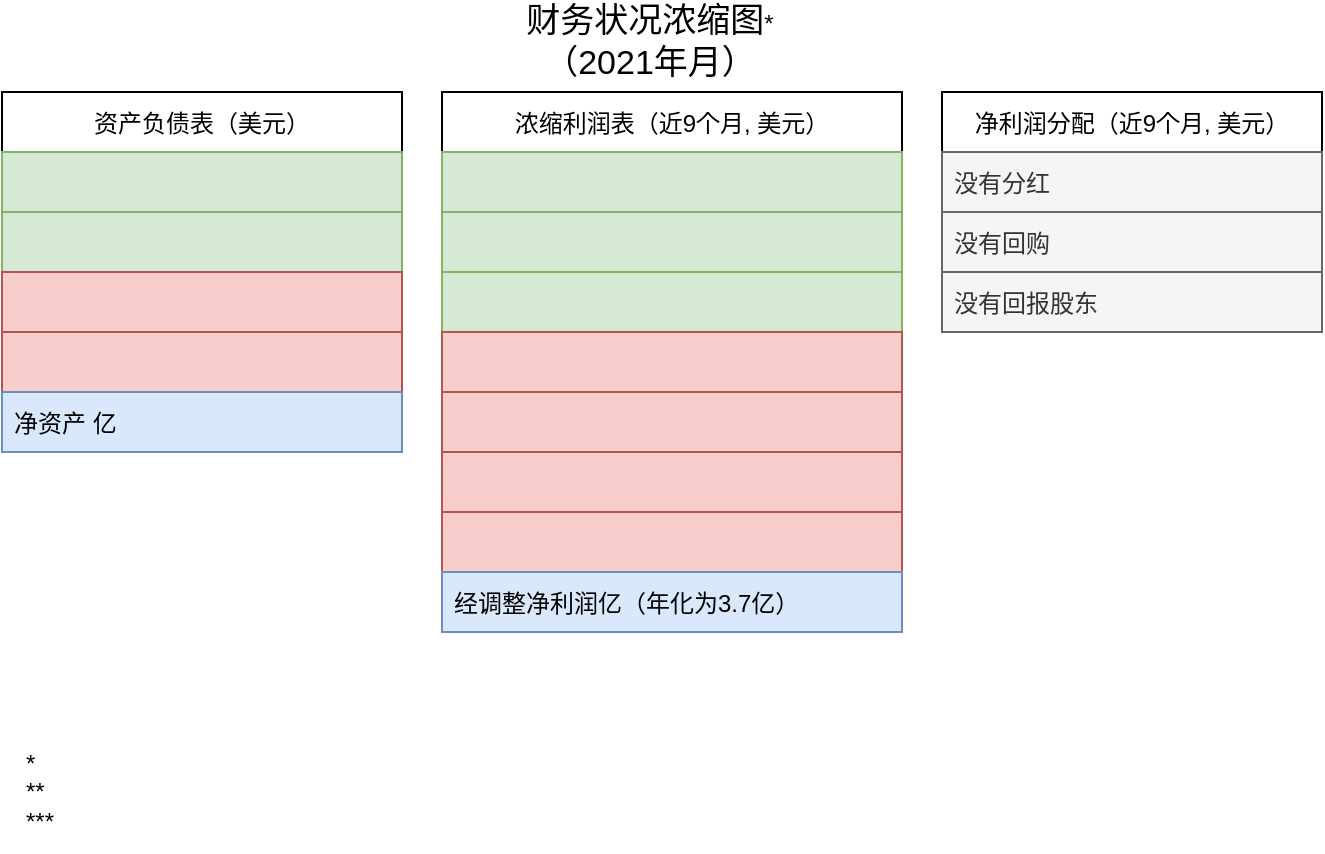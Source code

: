 <mxfile version="16.1.0" type="github">
  <diagram id="UfmZcZUgszk8OOR1oBgz" name="Page-1">
    <mxGraphModel dx="1426" dy="842" grid="1" gridSize="10" guides="1" tooltips="1" connect="1" arrows="1" fold="1" page="1" pageScale="1" pageWidth="827" pageHeight="1169" math="0" shadow="0">
      <root>
        <mxCell id="0" />
        <mxCell id="1" parent="0" />
        <mxCell id="yg2f-OdLsY0NM2jIDbTP-1" value="资产负债表（美元）" style="swimlane;fontStyle=0;childLayout=stackLayout;horizontal=1;startSize=30;horizontalStack=0;resizeParent=1;resizeParentMax=0;resizeLast=0;collapsible=1;marginBottom=0;" parent="1" vertex="1">
          <mxGeometry x="50" y="350" width="200" height="180" as="geometry">
            <mxRectangle x="100" y="350" width="140" height="30" as="alternateBounds" />
          </mxGeometry>
        </mxCell>
        <mxCell id="yg2f-OdLsY0NM2jIDbTP-3" value="" style="text;strokeColor=#82b366;fillColor=#d5e8d4;align=left;verticalAlign=middle;spacingLeft=4;spacingRight=4;overflow=hidden;points=[[0,0.5],[1,0.5]];portConstraint=eastwest;rotatable=0;" parent="yg2f-OdLsY0NM2jIDbTP-1" vertex="1">
          <mxGeometry y="30" width="200" height="30" as="geometry" />
        </mxCell>
        <mxCell id="2Ga6e5PTmOSNsQAfKh1p-1" value="" style="text;strokeColor=#82b366;fillColor=#d5e8d4;align=left;verticalAlign=middle;spacingLeft=4;spacingRight=4;overflow=hidden;points=[[0,0.5],[1,0.5]];portConstraint=eastwest;rotatable=0;" parent="yg2f-OdLsY0NM2jIDbTP-1" vertex="1">
          <mxGeometry y="60" width="200" height="30" as="geometry" />
        </mxCell>
        <mxCell id="yg2f-OdLsY0NM2jIDbTP-9" value="" style="text;strokeColor=#b85450;fillColor=#f8cecc;align=left;verticalAlign=middle;spacingLeft=4;spacingRight=4;overflow=hidden;points=[[0,0.5],[1,0.5]];portConstraint=eastwest;rotatable=0;" parent="yg2f-OdLsY0NM2jIDbTP-1" vertex="1">
          <mxGeometry y="90" width="200" height="30" as="geometry" />
        </mxCell>
        <mxCell id="yg2f-OdLsY0NM2jIDbTP-10" value="" style="text;strokeColor=#b85450;fillColor=#f8cecc;align=left;verticalAlign=middle;spacingLeft=4;spacingRight=4;overflow=hidden;points=[[0,0.5],[1,0.5]];portConstraint=eastwest;rotatable=0;" parent="yg2f-OdLsY0NM2jIDbTP-1" vertex="1">
          <mxGeometry y="120" width="200" height="30" as="geometry" />
        </mxCell>
        <mxCell id="yg2f-OdLsY0NM2jIDbTP-29" value="净资产 亿" style="text;strokeColor=#6c8ebf;fillColor=#dae8fc;align=left;verticalAlign=middle;spacingLeft=4;spacingRight=4;overflow=hidden;points=[[0,0.5],[1,0.5]];portConstraint=eastwest;rotatable=0;" parent="yg2f-OdLsY0NM2jIDbTP-1" vertex="1">
          <mxGeometry y="150" width="200" height="30" as="geometry" />
        </mxCell>
        <mxCell id="yg2f-OdLsY0NM2jIDbTP-5" value="浓缩利润表（近9个月, 美元）" style="swimlane;fontStyle=0;childLayout=stackLayout;horizontal=1;startSize=30;horizontalStack=0;resizeParent=1;resizeParentMax=0;resizeLast=0;collapsible=1;marginBottom=0;" parent="1" vertex="1">
          <mxGeometry x="270" y="350" width="230" height="270" as="geometry" />
        </mxCell>
        <mxCell id="yg2f-OdLsY0NM2jIDbTP-6" value="" style="text;strokeColor=#82b366;fillColor=#d5e8d4;align=left;verticalAlign=middle;spacingLeft=4;spacingRight=4;overflow=hidden;points=[[0,0.5],[1,0.5]];portConstraint=eastwest;rotatable=0;" parent="yg2f-OdLsY0NM2jIDbTP-5" vertex="1">
          <mxGeometry y="30" width="230" height="30" as="geometry" />
        </mxCell>
        <mxCell id="yg2f-OdLsY0NM2jIDbTP-7" value="" style="text;strokeColor=#82b366;fillColor=#d5e8d4;align=left;verticalAlign=middle;spacingLeft=4;spacingRight=4;overflow=hidden;points=[[0,0.5],[1,0.5]];portConstraint=eastwest;rotatable=0;" parent="yg2f-OdLsY0NM2jIDbTP-5" vertex="1">
          <mxGeometry y="60" width="230" height="30" as="geometry" />
        </mxCell>
        <mxCell id="2Ga6e5PTmOSNsQAfKh1p-3" value="" style="text;strokeColor=#82b366;fillColor=#d5e8d4;align=left;verticalAlign=middle;spacingLeft=4;spacingRight=4;overflow=hidden;points=[[0,0.5],[1,0.5]];portConstraint=eastwest;rotatable=0;" parent="yg2f-OdLsY0NM2jIDbTP-5" vertex="1">
          <mxGeometry y="90" width="230" height="30" as="geometry" />
        </mxCell>
        <mxCell id="yg2f-OdLsY0NM2jIDbTP-16" value="" style="text;strokeColor=#b85450;fillColor=#f8cecc;align=left;verticalAlign=middle;spacingLeft=4;spacingRight=4;overflow=hidden;points=[[0,0.5],[1,0.5]];portConstraint=eastwest;rotatable=0;" parent="yg2f-OdLsY0NM2jIDbTP-5" vertex="1">
          <mxGeometry y="120" width="230" height="30" as="geometry" />
        </mxCell>
        <mxCell id="yg2f-OdLsY0NM2jIDbTP-17" value="" style="text;strokeColor=#b85450;fillColor=#f8cecc;align=left;verticalAlign=middle;spacingLeft=4;spacingRight=4;overflow=hidden;points=[[0,0.5],[1,0.5]];portConstraint=eastwest;rotatable=0;" parent="yg2f-OdLsY0NM2jIDbTP-5" vertex="1">
          <mxGeometry y="150" width="230" height="30" as="geometry" />
        </mxCell>
        <mxCell id="2Ga6e5PTmOSNsQAfKh1p-4" value="" style="text;strokeColor=#b85450;fillColor=#f8cecc;align=left;verticalAlign=middle;spacingLeft=4;spacingRight=4;overflow=hidden;points=[[0,0.5],[1,0.5]];portConstraint=eastwest;rotatable=0;" parent="yg2f-OdLsY0NM2jIDbTP-5" vertex="1">
          <mxGeometry y="180" width="230" height="30" as="geometry" />
        </mxCell>
        <mxCell id="yg2f-OdLsY0NM2jIDbTP-30" value="" style="text;strokeColor=#b85450;fillColor=#f8cecc;align=left;verticalAlign=middle;spacingLeft=4;spacingRight=4;overflow=hidden;points=[[0,0.5],[1,0.5]];portConstraint=eastwest;rotatable=0;" parent="yg2f-OdLsY0NM2jIDbTP-5" vertex="1">
          <mxGeometry y="210" width="230" height="30" as="geometry" />
        </mxCell>
        <mxCell id="yg2f-OdLsY0NM2jIDbTP-28" value="经调整净利润亿（年化为3.7亿）" style="text;strokeColor=#6c8ebf;fillColor=#dae8fc;align=left;verticalAlign=middle;spacingLeft=4;spacingRight=4;overflow=hidden;points=[[0,0.5],[1,0.5]];portConstraint=eastwest;rotatable=0;" parent="yg2f-OdLsY0NM2jIDbTP-5" vertex="1">
          <mxGeometry y="240" width="230" height="30" as="geometry" />
        </mxCell>
        <mxCell id="yg2f-OdLsY0NM2jIDbTP-32" value="财务状况浓缩图&lt;span style=&quot;font-size: 12px ; text-align: left&quot;&gt;*&lt;/span&gt;&lt;br&gt;（2021年月）" style="text;html=1;strokeColor=none;fillColor=none;align=center;verticalAlign=middle;whiteSpace=wrap;rounded=0;fontSize=17;" parent="1" vertex="1">
          <mxGeometry x="240" y="310" width="268" height="30" as="geometry" />
        </mxCell>
        <mxCell id="_scnfwicN0OqMZllfAQ0-4" value="&lt;span&gt;*&lt;/span&gt;&lt;span&gt;&lt;br&gt;*&lt;/span&gt;&lt;span&gt;*&lt;/span&gt;&lt;span&gt;&lt;br&gt;&lt;/span&gt;&lt;span&gt;***&lt;/span&gt;&lt;span&gt;&lt;br&gt;&lt;/span&gt;" style="text;html=1;strokeColor=none;fillColor=none;align=left;verticalAlign=middle;whiteSpace=wrap;rounded=0;" parent="1" vertex="1">
          <mxGeometry x="60" y="670" width="370" height="60" as="geometry" />
        </mxCell>
        <mxCell id="_scnfwicN0OqMZllfAQ0-8" value="净利润分配（近9个月, 美元）" style="swimlane;fontStyle=0;childLayout=stackLayout;horizontal=1;startSize=30;horizontalStack=0;resizeParent=1;resizeParentMax=0;resizeLast=0;collapsible=1;marginBottom=0;labelBackgroundColor=none;align=center;" parent="1" vertex="1">
          <mxGeometry x="520" y="350" width="190" height="120" as="geometry" />
        </mxCell>
        <mxCell id="_scnfwicN0OqMZllfAQ0-10" value="没有分红" style="text;strokeColor=#666666;fillColor=#f5f5f5;align=left;verticalAlign=middle;spacingLeft=4;spacingRight=4;overflow=hidden;points=[[0,0.5],[1,0.5]];portConstraint=eastwest;rotatable=0;labelBackgroundColor=none;fontColor=#333333;" parent="_scnfwicN0OqMZllfAQ0-8" vertex="1">
          <mxGeometry y="30" width="190" height="30" as="geometry" />
        </mxCell>
        <mxCell id="_scnfwicN0OqMZllfAQ0-11" value="没有回购" style="text;strokeColor=#666666;fillColor=#f5f5f5;align=left;verticalAlign=middle;spacingLeft=4;spacingRight=4;overflow=hidden;points=[[0,0.5],[1,0.5]];portConstraint=eastwest;rotatable=0;labelBackgroundColor=none;fontColor=#333333;" parent="_scnfwicN0OqMZllfAQ0-8" vertex="1">
          <mxGeometry y="60" width="190" height="30" as="geometry" />
        </mxCell>
        <mxCell id="_scnfwicN0OqMZllfAQ0-12" value="没有回报股东" style="text;strokeColor=#666666;fillColor=#f5f5f5;align=left;verticalAlign=middle;spacingLeft=4;spacingRight=4;overflow=hidden;points=[[0,0.5],[1,0.5]];portConstraint=eastwest;rotatable=0;labelBackgroundColor=none;fontColor=#333333;" parent="_scnfwicN0OqMZllfAQ0-8" vertex="1">
          <mxGeometry y="90" width="190" height="30" as="geometry" />
        </mxCell>
      </root>
    </mxGraphModel>
  </diagram>
</mxfile>
